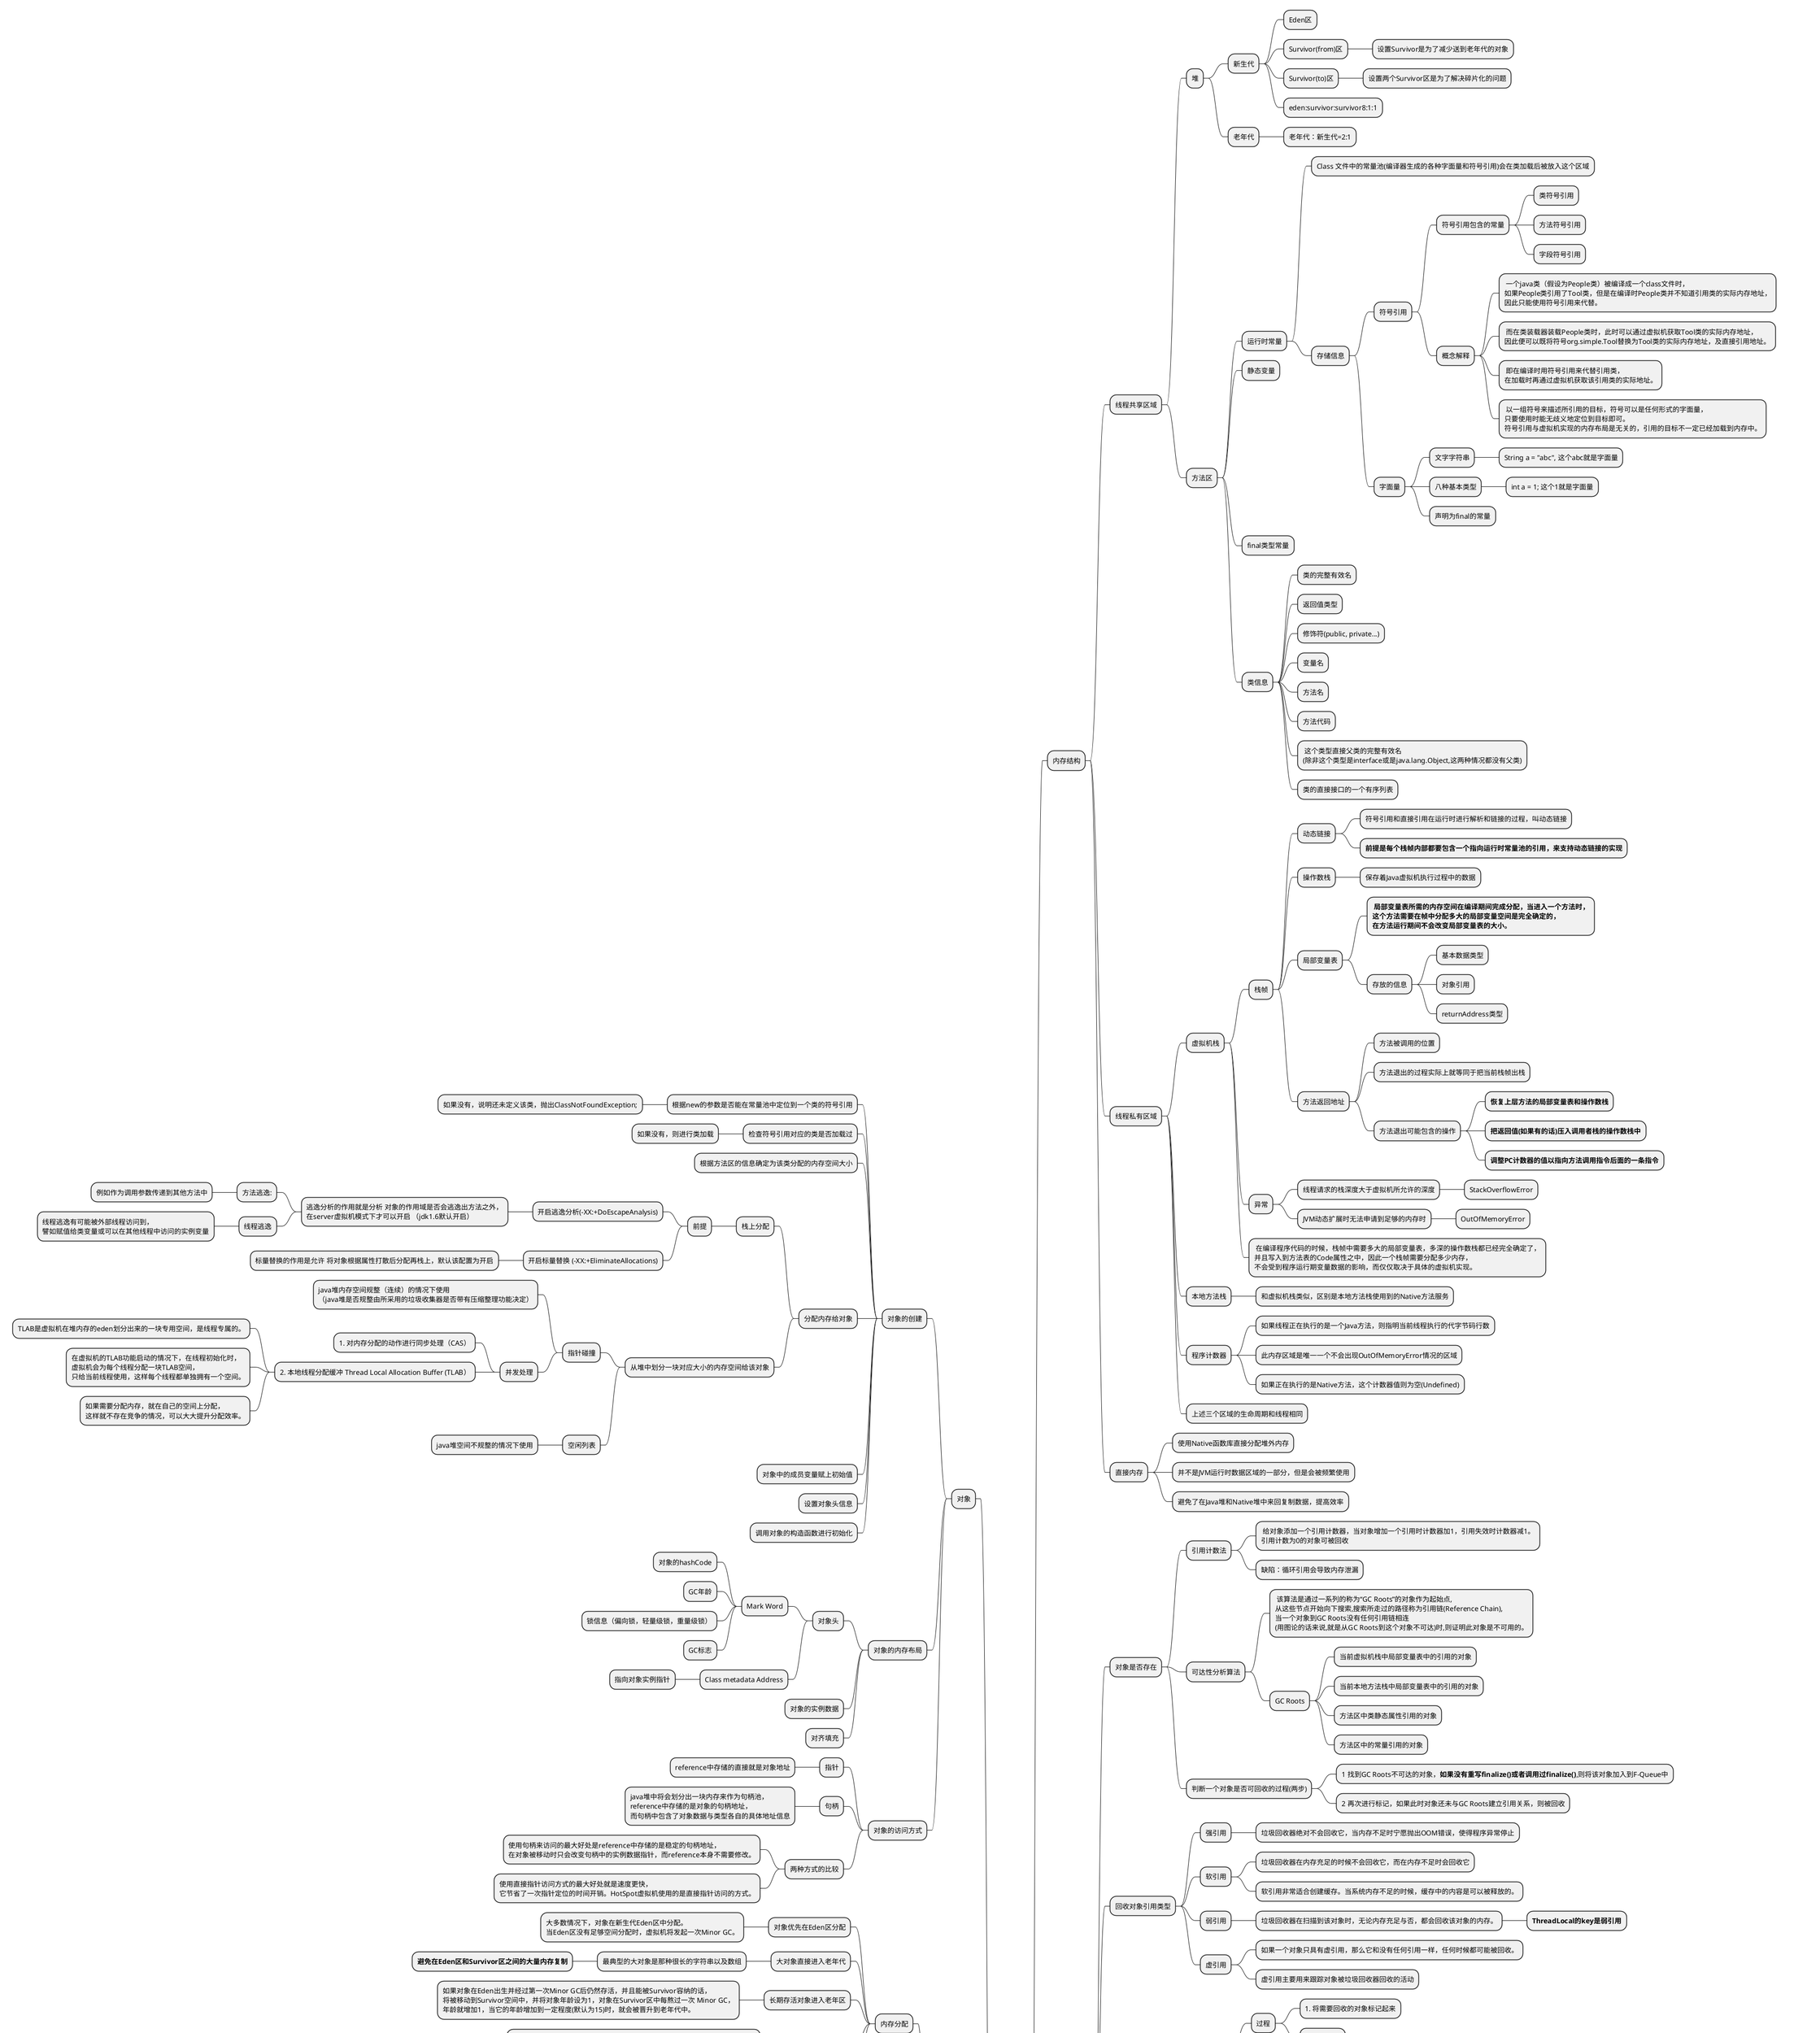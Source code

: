 @startmindmap
+ JVM
++ 内存结构
+++ 线程共享区域
++++ 堆
+++++ 新生代
++++++ Eden区
++++++ Survivor(from)区
+++++++ 设置Survivor是为了减少送到老年代的对象
++++++ Survivor(to)区
+++++++ 设置两个Survivor区是为了解决碎片化的问题
++++++ eden:survivor:survivor8:1:1
+++++ 老年代
++++++ 老年代：新生代=2:1
++++ 方法区
+++++ 运行时常量
++++++ Class 文件中的常量池(编译器生成的各种字面量和符号引用)会在类加载后被放入这个区域
++++++ 存储信息
+++++++ 符号引用
++++++++ 符号引用包含的常量
+++++++++ 类符号引用
+++++++++ 方法符号引用
+++++++++ 字段符号引用
++++++++ 概念解释
*********: 一个java类（假设为People类）被编译成一个class文件时，
如果People类引用了Tool类，但是在编译时People类并不知道引用类的实际内存地址，
因此只能使用符号引用来代替。;
*********: 而在类装载器装载People类时，此时可以通过虚拟机获取Tool类的实际内存地址，
因此便可以既将符号org.simple.Tool替换为Tool类的实际内存地址，及直接引用地址。;
*********: 即在编译时用符号引用来代替引用类，
在加载时再通过虚拟机获取该引用类的实际地址。;
*********: 以一组符号来描述所引用的目标，符号可以是任何形式的字面量，
只要使用时能无歧义地定位到目标即可。
符号引用与虚拟机实现的内存布局是无关的，引用的目标不一定已经加载到内存中。;
+++++++ 字面量
++++++++ 文字字符串
+++++++++ String a = "abc", 这个abc就是字面量
++++++++ 八种基本类型
+++++++++ int a = 1; 这个1就是字面量
++++++++ 声明为final的常量
+++++ 静态变量
+++++ final类型常量
+++++ 类信息
++++++ 类的完整有效名
++++++ 返回值类型
++++++ 修饰符(public, private...)
++++++ 变量名
++++++ 方法名
++++++ 方法代码
******: 这个类型直接父类的完整有效名
(除非这个类型是interface或是java.lang.Object,这两种情况都没有父类);
++++++ 类的直接接口的一个有序列表
+++ 线程私有区域
++++ 虚拟机栈
+++++ 栈帧
++++++ 动态链接
+++++++ 符号引用和直接引用在运行时进行解析和链接的过程，叫动态链接
+++++++ <B>前提是每个栈帧内部都要包含一个指向运行时常量池的引用，来支持动态链接的实现
++++++ 操作数栈
+++++++ 保存着Java虚拟机执行过程中的数据
++++++ 局部变量表
*******: <B>局部变量表所需的内存空间在编译期间完成分配，当进入一个方法时，
<B>这个方法需要在帧中分配多大的局部变量空间是完全确定的，
<B>在方法运行期间不会改变局部变量表的大小。;
+++++++ 存放的信息
++++++++ 基本数据类型
++++++++ 对象引用
++++++++ returnAddress类型
++++++ 方法返回地址
+++++++ 方法被调用的位置
+++++++ 方法退出的过程实际上就等同于把当前栈帧出栈
+++++++ 方法退出可能包含的操作
++++++++ <B>恢复上层方法的局部变量表和操作数栈
++++++++ <B>把返回值(如果有的话)压入调用者栈的操作数栈中
++++++++ <B>调整PC计数器的值以指向方法调用指令后面的一条指令
+++++ 异常
++++++ 线程请求的栈深度大于虚拟机所允许的深度
+++++++ StackOverflowError
++++++ JVM动态扩展时无法申请到足够的内存时
+++++++ OutOfMemoryError
*****: 在编译程序代码的时候，栈帧中需要多大的局部变量表，多深的操作数栈都已经完全确定了，
并且写入到方法表的Code属性之中，因此一个栈帧需要分配多少内存，
不会受到程序运行期变量数据的影响，而仅仅取决于具体的虚拟机实现。;
++++ 本地方法栈
+++++ 和虚拟机栈类似，区别是本地方法栈使用到的Native方法服务
++++ 程序计数器
+++++ 如果线程正在执行的是一个Java方法，则指明当前线程执行的代字节码行数
+++++ 此内存区域是唯一一个不会出现OutOfMemoryError情况的区域
+++++ 如果正在执行的是Native方法，这个计数器值则为空(Undefined)
++++ 上述三个区域的生命周期和线程相同
+++ 直接内存
++++ 使用Native函数库直接分配堆外内存
++++ 并不是JVM运行时数据区域的一部分，但是会被频繁使用
++++ 避免了在Java堆和Native堆中来回复制数据，提高效率
++ 垃圾回收
+++ 对象是否存在
++++ 引用计数法
*****: 给对象添加一个引用计数器，当对象增加一个引用时计数器加1，引用失效时计数器减1。
引用计数为0的对象可被回收;
+++++ 缺陷：循环引用会导致内存泄漏
++++ 可达性分析算法
*****: 该算法是通过一系列的称为“GC Roots”的对象作为起始点,
从这些节点开始向下搜索,搜索所走过的路径称为引用链(Reference Chain),
当一个对象到GC Roots没有任何引用链相连
(用图论的话来说,就是从GC Roots到这个对象不可达)时,则证明此对象是不可用的。;
+++++ GC Roots
++++++ 当前虚拟机栈中局部变量表中的引用的对象
++++++ 当前本地方法栈中局部变量表中的引用的对象
++++++ 方法区中类静态属性引用的对象
++++++ 方法区中的常量引用的对象
++++ 判断一个对象是否可回收的过程(两步)
+++++ 1 找到GC Roots不可达的对象，<B>如果没有重写finalize()或者调用过finalize()</B>,则将该对象加入到F-Queue中
+++++ 2 再次进行标记，如果此时对象还未与GC Roots建立引用关系，则被回收
+++ 回收对象引用类型
++++ 强引用
+++++ 垃圾回收器绝对不会回收它，当内存不足时宁愿抛出OOM错误，使得程序异常停止
++++ 软引用
+++++ 垃圾回收器在内存充足的时候不会回收它，而在内存不足时会回收它
+++++ 软引用非常适合创建缓存。当系统内存不足的时候，缓存中的内容是可以被释放的。
++++ 弱引用
+++++ 垃圾回收器在扫描到该对象时，无论内存充足与否，都会回收该对象的内存。
++++++ <B>ThreadLocal的key是弱引用
++++ 虚引用
+++++ 如果一个对象只具有虚引用，那么它和没有任何引用一样，任何时候都可能被回收。
+++++ 虚引用主要用来跟踪对象被垃圾回收器回收的活动
+++ 垃圾收集算法
++++ 标记-清除
+++++ 过程
++++++ 1. 将需要回收的对象标记起来
++++++ 2. 清除对象
+++++ 缺陷
++++++ 1. 标记和清除的效率都不高
++++++ 2. 产生大量的不连续的内存碎片
++++ 复制算法
*****: 复制算法是将内存划分为两块大小相等的区域，每次使用时都只用其中一块区域，
当发生垃圾回收时会将存活的对象全部复制到未使用的区域，然后对之前的区域进行全部回收。;
+++++ 新生代使用的是复制算法
+++++ 优点
++++++ 简单高效，不会出现内存碎片问题
+++++ 缺陷
++++++ 内存利用率低
++++++ 存活对象较多时效率明显会降低
++++ 标记-整理
*****: 原理和标记清除算法类似，只是最后一步的清除改为了<B>将存活的对象全部移动到一端，
然后再将边界之外的内存全部回收。;
+++++ 老年代使用的是标记-整理算法
+++++ 缺陷
++++++ 需要移动大量对象，效率不高
++++ 分代回收算法
+++++ 根据各个年代的特点选取不同的垃圾收集算法
+++++ 新生代使用复制算法
+++++ 老年代使用标记-整理或者标记-清除算法
+++ 垃圾收集器
++++ Serial收集器
+++++ 串行单线程收集器
+++++ 优点：简单高效
+++++ 是Client模式下的默认新生代收集器
++++ ParNew收集器
+++++ Serial收集器的多线程版本
*****: 是Server模式下的虚拟机首选新生代收集器，除了性能原因外，
主要是因为<B>除了Serial收集器，只有它能与CMS收集器配合工作。;
++++ Parallel Scavenge收集器
+++++ 多线程收集器
+++++ “吞吐量优先”收集器，更加关注系统的吞吐量
+++++ 适合在后台运算而不需要太多交互的任务
++++ Serial Old收集器
+++++ Serial收集器的老年代版本
+++++ 可用于Client模式下
+++++ 用于Server模式下时
++++++ 在 JDK 1.5 以及之前版本（Parallel Old 诞生以前）中与 Parallel Scavenge 收集器搭配使用
++++++ 作为 CMS 收集器的后备预案，在并发收集发生 Concurrent Mode Failure 时使用。
++++ ParNew Old收集器
+++++ Parallel Scavenge收集器的老年代版本
+++++ 注重程序吞吐量
++++ CMS收集器
+++++ 流程
++++++ 初始标记：仅仅只是标记一下 GC Roots 能直接关联到的对象，速度很快，<B>需要停顿（STW）
++++++ 并发标记：从GC Root 开始对堆中对象进行可达性分析，找到存活对象，它在整个回收过程中耗时最长，不需要停顿。
++++++ 重新标记：为了修正并发标记期间因用户程序继续运作而导致标记产生变动的那一部分对象的标记记录，<B>需要停顿(STW)
++++++ 并发清除：不需要停顿。
+++++ 缺陷
++++++ 吞吐量低
+++++++ 低停顿时间是以牺牲吞吐量为代价的，导致 CPU 利用率不够高
++++++ 无法处理浮动垃圾，可能出现 Concurrent Mode Failure
*******: 浮动垃圾是指并发清除阶段由于用户线程继续运行而产生的垃圾，
这部分垃圾只能到下一次 GC 时才能进行回收;
*******: 由于浮动垃圾的存在，因此需要预留出一部分内存，
意味着 CMS 收集不能像其它收集器那样等待老年代快满的时候再回收。;
*******: 如果预留的内存不够存放浮动垃圾，就会出现 Concurrent Mode Failure，
<B>这时虚拟机将临时启用 Serial Old 来替代 CMS;
++++++ 会产生空间碎片
+++++++ 标记-清除算法会导致产生不连续的空间碎片
++++ G1收集器
+++++ G1 把堆划分成多个大小相等的独立区域（Region），新生代和老年代不再物理隔离。
+++++ 流程
******: 初始标记：仅仅只是标记一下GC Roots 能直接关联到的对象，并且修改TAMS（Nest Top Mark Start）的值，
让下一阶段用户程序并发运行时，能在正确可以的Region中创建对象，此阶段需要停顿线程(STW)，但耗时很短。;
******: 并发标记：从GC Root 开始对堆中对象进行可达性分析，找到存活对象，
此阶段耗时较长，但可与用户程序并发执行。;
******: 最终标记：为了修正在并发标记期间因用户程序继续运作而导致标记产生变动的那一部分标记记录，
虚拟机将这段时间对象变化记录在线程的 Remembered Set Logs 里面，
最终标记阶段需要把 Remembered Set Logs 的数据合并到 Remembered Set 中。
这阶段需要停顿线程(STW)，但是可并行执行。;
******: 筛选回收：首先对各个 Region 中的回收价值和成本进行排序，根据用户所期望的 GC 停顿时间来制定回收计划。
此阶段其实也可以做到与用户程序一起并发执行，但是因为只回收一部分 Region，
时间是用户可控制的，而且停顿用户线程将大幅度提高收集效率。;
+++++ 特点
++++++ 空间整合，不会产生内存碎片
++++++ 可预测的停顿
+++++ 参数设置
++++++ -XX:+UseG1GC
++++++ -XX:MaxGCPauseMillis
++ 类加载机制
+++ 类生命周期
++++ 加载
++++ 验证
++++ 准备
++++ 解析
++++ 初始化
++++ 使用
++++ 卸载
+++ 类加载器
++++ 启动类加载器
+++++ C++实现，是虚拟机自身的一部分
+++++ 负责将存放在<JRE_HOME>/lib 目录中的类库加载到虚拟机内存中
++++ 其他加载器
+++++ 由Java实现，独立于虚拟机外部，并且全都继承自抽象类java.lang.ClassLoader
+++++ 分类
++++++ 启动类加载器
++++++ 扩展类加载器
*******: 它负责将<JAVA_HOME>/lib/ext或者
被java.ext.dir系统变量所指定路径中的所有类库加载到内存中;
++++++ 应用程序类加载器
+++++++ 它负责加载用户类路径(ClassPath)上所指定的类库
++++++ 自定义类加载器
+++++++ 用户根据需求自己定义的。也要需要继承自己的ClassLoader
++++ 双亲委派模型
+++++ 内容
******:如果一个类加载器收到类加载的请求，它首先不会自己去尝试加载这个类，
而是把这个请求委派给父类加载器完成，
只有当父加载器在自己的搜索范围内找不到指定的类时（即ClassNotFoundException），
子加载器才会尝试自己去加载。;
+++++ 实现
++++++ 首先检查类是否被加载；
++++++ 若未加载，则调用父类加载器的loadClass方法；
++++++ 若该方法抛出ClassNotFoundException异常，则表示父类加载器无法加载，则当前类加载器调用findClass加载类；
++++++ 若父类加载器可以加载，则直接返回Class对象；
+++++ 好处
++++++ 保证java类库中的类不受用户类影响，防止用户自定义一个类库中的同名类，引起问题
+++++ 破坏
++++++ 基础类需要调用用户的代码
+++++++ 解决方式
++++++++ 线程上下文类加载器
*********: 也就是父类加载器请求子类加载器去完成类加载的动作，
这种行为实际上就是打通了双亲委派模型层次结构来逆向使用类加载器，
实际上已经违背了双亲委派模型的一般性原;
+++++++ 实现方法
++++++++ 重写ClassLoader类的loadClass()
+++++++ 示例
++++++++ JDBC
*********: 原生的JDB中的类是放在rt.jar包的，是由启动类加载器进行类加载的，
JDBC中的Driver类中需要动态去加载不同数据库类型的Driver类;
++++++++ JNDI服务需要调用由独立厂商实现并部署在应用程序的ClassPath下的JNDI接口提供者的代码
++++++ 重写loadClass方法
+++++++ 双亲委派模型的具体实现就在loadClass()方法中
++++++ 用户对程序的动态性的追求
*******: 例如OSGi(面向Java的动态模型系统)的出现。
在OSGi环境下，类加载器不再是双亲委派模型中的树状结构，
而是进一步发展为网状结构。;
+++++++ 代码热替换、模块热部署
++++++ 典型的打破双亲委派模型的框架和中间件有tomcat与osgi
*****: <B>模型要求除了顶层的启动类加载器外，其余的类加载器都应有自己的父类加载器。
<B>这里类加载器之间的父子关系一般通过组合（Composition）关系来实现，
<B>而不是通过继承（Inheritance）的关系实现。;
+++ 类加载过程
++++ 加载
+++++ 将编译后的.Class静态文件转换到内存中(方法区)，然后暴露出来让程序员能访问到
++++ 验证
+++++ 确保Class文件的字节流中包含的信息符合当前虚拟机的要求，并且不会危害虚拟机自身的安全
++++ 准备
+++++ 准备阶段为类变量分配内存并设置初始值，使用的是方法区的内存
++++ 解析
+++++ 将class文件的常量池的符号引用替换为直接引用的过程（是静态链接）
+++++ <B>可能发生在初始化阶段之前，也可能发生在初始化阶段之后，后者是为了支持Java的动态绑定。
++++ 初始化
+++++ 为类的静态变量赋予程序中指定的初始值，还有执行静态代码块中的程序（执行<cinit>()方法）。
+++ 类加载方式
++++ 1、命令行启动应用时候由JVM初始化加载
++++ 2、通过Class.forName()方法动态加载
++++ 3、通过ClassLoader.loadClass()方法动态加载
+++ 类加载时机
++++ 遇到new,getStatic,putStatic,invokeStatic这四条指令
+++++ new一个对象时
+++++ 调用一个类的静态方法
+++++ 直接操作一个类的static属性
++++ 使用java.lang.reflect进行反射调用
++++ 初始化类时，没有初始化父类，先初始化父类
++++ 虚拟机启动时，用户指定的主类（main）
***: 虚拟机把描述类的数据从class文件加载到内存，并对数据进行校验、
转换解析和初始化，最终形成可以被虚拟机直接使用的Java类型;
****:类的加载指的是将类的.class文件中的二进制数据读入到内存中，将其放在运行时数据区的方法区内，
然后在堆区创建一个 java.lang.Class对象，用来封装类在方法区内的数据结构。
类的加载的最终产品是位于堆区中的 Class对象， Class对象封装了类在方法区内的数据结构，
并且向Java程序员提供了访问方法区内的数据结构的接口。;
++ class文件结构
+++ 魔数
++++ 唯一作用是用于确定这个文件是否为一个能被虚拟机接受的Class文件。
+++ 版本号
+++ 常量池
++++ 字面量
++++ 符号引用
+++ 访问标志
++++ 用于识别一些类或接口层次的访问信息
*****:是否final
是否public,否则是private
是否是接口
是否可用invokespecial字节码指令
是否是abstract
是否是注解
是否是枚举;
+++ 类索引，父类索引，接口索引集合
++++ 这三项数据主要用于确定这个类的继承关系
+++++ 类索引
++++++ 用于确定这个类的全限定名
+++++ 父类索引
++++++ 用于确定这个类父类的全限定名
+++++ 接口索引
++++++ 描述这个类实现了哪些接口
+++ 字段表集合
++++ 表结构
+++++ 访问标志
+++++ 名称索引
+++++ 描述符索引
+++++ 属性表集合
++++ 字段表用于描述接口或类中声明的变量，包括类级别（static）和实例级别变量，不包括在方法内部声明的变量
++++ 简单来说，字段表集合存储字段的修饰符+名称
++++ <B>变量修饰符使用标志位表示，字段数据类型和字段名称则引用常量池中常量表示。
+++ 方法表集合
++++ 访问标志
++++ 名称索引
++++ 描述符索引
++++ 属性表集合
*****: Java代码经过编译器编译为字节码之后，
存储在方法属性表集合中一个名叫"Code"的属性中;
+++ 属性表集合
++++ 在Class文件、字段表、方法表都可以携带子集的属性表集合，以用于描述某些场景专有的信息。
-- 对象
--- 对象的创建
---- 根据new的参数是否能在常量池中定位到一个类的符号引用
----- 如果没有，说明还未定义该类，抛出ClassNotFoundException;
---- 检查符号引用对应的类是否加载过
----- 如果没有，则进行类加载
---- 根据方法区的信息确定为该类分配的内存空间大小
---- 分配内存给对象
----- 栈上分配
------ 前提
------- 开启逃逸分析(-XX:+DoEscapeAnalysis)
-------- 逃逸分析的作用就是分析 对象的作用域是否会逃逸出方法之外，\l在server虚拟机模式下才可以开启 （jdk1.6默认开启）
--------- 方法逃逸:
---------- 例如作为调用参数传递到其他方法中
--------- 线程逃逸
---------- 线程逃逸有可能被外部线程访问到，\l譬如赋值给类变量或可以在其他线程中访问的实例变量
------- 开启标量替换 (-XX:+EliminateAllocations)
-------- 标量替换的作用是允许 将对象根据属性打散后分配再栈上，默认该配置为开启
----- 从堆中划分一块对应大小的内存空间给该对象
------ 指针碰撞
------- java堆内存空间规整（连续）的情况下使用\l（java堆是否规整由所采用的垃圾收集器是否带有压缩整理功能决定）
------- 并发处理
-------- 1. 对内存分配的动作进行同步处理（CAS）
-------- 2. 本地线程分配缓冲 Thread Local Allocation Buffer (TLAB）
--------- TLAB是虚拟机在堆内存的eden划分出来的一块专用空间，是线程专属的。
--------- 在虚拟机的TLAB功能启动的情况下，在线程初始化时，\l虚拟机会为每个线程分配一块TLAB空间，\l只给当前线程使用，这样每个线程都单独拥有一个空间。
--------- 如果需要分配内存，就在自己的空间上分配，\l这样就不存在竞争的情况，可以大大提升分配效率。
------ 空闲列表
------- java堆空间不规整的情况下使用
---- 对象中的成员变量赋上初始值
---- 设置对象头信息
---- 调用对象的构造函数进行初始化
--- 对象的内存布局
---- 对象头
----- Mark Word
------ 对象的hashCode
------ GC年龄
------ 锁信息（偏向锁，轻量级锁，重量级锁）
------ GC标志
----- Class metadata Address
------ 指向对象实例指针
---- 对象的实例数据
---- 对齐填充
--- 对象的访问方式
---- 指针
----- reference中存储的直接就是对象地址
---- 句柄
----- java堆中将会划分出一块内存来作为句柄池，\lreference中存储的是对象的句柄地址，\l而句柄中包含了对象数据与类型各自的具体地址信息
---- 两种方式的比较
----- 使用句柄来访问的最大好处是reference中存储的是稳定的句柄地址，\l在对象被移动时只会改变句柄中的实例数据指针，而reference本身不需要修改。
----- 使用直接指针访问方式的最大好处就是速度更快，\l它节省了一次指针定位的时间开销。HotSpot虚拟机使用的是直接指针访问的方式。
-- 内存相关
--- 内存分配
---- 对象优先在Eden区分配
----- 大多数情况下，对象在新生代Eden区中分配。\l当Eden区没有足够空间分配时，虚拟机将发起一次Minor GC。
---- 大对象直接进入老年代
----- 最典型的大对象是那种很长的字符串以及数组
------ <B>避免在Eden区和Survivor区之间的大量内存复制
---- 长期存活对象进入老年区
----- 如果对象在Eden出生并经过第一次Minor GC后仍然存活，并且能被Survivor容纳的话，\l将被移动到Survivor空间中，并将对象年龄设为1，对象在Survivor区中每熬过一次 Minor GC，\l年龄就增加1，当它的年龄增加到一定程度(默认为15)时，就会被晋升到老年代中。
---- 对象年龄动态判定
----- 如果在 Survivor空间中相同年龄所有对象大小的总合大于Survivor空间的一半，\l年龄大于或等于该年龄的对象就可以直接进入老年代
---- 空间分配担保
----- 在发生Minor GC之前，虚拟机会先检查老年代最大可用的连续空间是否大于新生代所有对象总空间，\l如果这个条件成立，那么Minor GC可以确保是安全的。\l如果不成立，则虚拟机会查看<B>HandlePromotionFailure</B>设置值是否允许担保失败。\l如果允许，那么会继续检查老年代最大可用的连续空间是否大于历次晋升到老年代对象的平均大小，\l如果大于，将尝试着进行一次Minor GC，尽管这次Minor GC是有风险的，如果担保失败则会进行一次Full GC；\l如果小于，或者HandlePromotionFailure设置不允许冒险，那这时也要改为进行一次Full GC。
--- 内存回收
---- Minor GC
----- 特点
------ 发生在新生代上,发生频繁,执行速度快
----- 触发条件
------ Eden区空间不足
------ 空间分配担保
---- Full GC
----- 特点
------ 发生在老年代上,较少发生,执行速度较慢
----- 触发条件
------ 调用System.gc()
------ 老年代区域空间不足
------ 空间分配担保失败
------ JDK 1.7及以前的永久代（方法区）空间不足
------ CMS GC处理浮动垃圾时，如果新生代空间不足，则采用空间分配担保机制，\l如果老年代空间不足，则触发Full GC
--- 内存溢出
---- 程序在申请内存时，没有足够的内存空间
---- 内存溢出的构造方式
----- OutOfMemoryError:不断创建对象
----- 栈溢出
------ StackOverflowError: 增大本地变量表，例如不合理的递归
------ OutOfMemoryError:不断建立线程
----- 方法区和运行时常量池溢出
------ OutOfMemoryError:通过String.intern()方法不断向常量池中添加常量,\l例如String.valueOf(i++).intern()
----- 本机内存直接溢出
--- 内存泄漏
---- 程序在申请内存后，无法释放已申请的内存空间
---- 原因
----- 长生命周期的对象持有短生命周期对象的引用
------ 例如将ArrayList设置为静态变量，则容器中的对象在程序结束之前将不能被释放，从而造成内存泄漏
----- 连接未关闭
------ 如数据库连接、网络连接和IO连接等，只有连接被关闭后，垃圾回收器才会回收对应的对象
----- 变量作用域不合理
------ 1 一个变量的定义的作用范围大于其使用范围
------ 2 如果没有及时地把对象设置为null
----- 内部类持有外部类
------ Java的非静态内部类的这种创建方式，会隐式地持有外部类的引用，而且默认情况下这个引用是强引用，\l因此，如果内部类的生命周期长于外部类的生命周期，程序很容易就产生内存泄漏
------ 解决方法
------- 将内部类定义为static
------- 用static的变量引用匿名内部类的实例
------- 或将匿名内部类的实例化操作放到外部类的静态方法中
----- Hash值改变
------ <B>在集合中，如果修改了对象中的那些参与计算哈希值的字段，会导致无法从集合中单独删除当前对象，造成内存泄露
-- JVM调优
--- 常见参数
---- Xms
----- 堆内存初始大小
---- Xmx
----- 堆内存最大值（一般设置 -Xms=-Xmx。这样可以获得固定大小的堆内存，减少GC 次数和耗时，可以使得堆相对稳定）
---- Xmn
----- 设置新生代的大小。太小会增加YGC，太大会减小老年代大小，一般设置为整个堆的1/4到1/3；
---- Xss
----- 设置Java 线程堆栈大小
---- -XX:SurvivorRatio
----- 年轻代和两个Survivor的比值。默认值为8，代表比值为 8:1:1；
---- -XX:NewRatio
----- 设置年轻代和年老代的比值。如果为3，表示年轻代与老 年代比值为 1:3，默认值为2；
---- -XX:+PrintGCDetails
----- 开启GC日志
---- -XX:ParallelGCThreads
----- 设置 STW 工作线程数的值。将n的值设置为逻辑处理器的数量。n的值与逻辑处理器的数量相同，最多为 8。
---- -XX:+HeapDumpOnOutOfMemoryError
----- 让 JVM 在发生内存溢出的时候自动生成内存快照，方便排查问题
---- -XX:+UseG1GC
----- 使用G1垃圾收集器
---- -XX:MaxGCPauseMillis
----- 设置最大的垃圾收集时的停顿时间，单位为毫秒
--- 健康GC指标
---- minor GC 单次耗时 < 50ms，频率10秒以上。说明年轻代OK。
---- Full GC 单次耗时 < 1秒，频率10分钟以上（最好没有），说明年老代OK。
---- CMS GC  一天一次左右
--- GC调优目的
---- GC时间够少，GC次数够少
--- 调优思路
---- 优化维度
----- 频率
------ YGC
------- 如果 YGC 超过5秒一次，甚至更长，说明系统内存 过大，应该缩小容量，\l如果频率很高，说明 Eden 区过小，可以将 Eden 区增 大，\l但整个新生代的容量应该在堆的 30% ­ 40%之间，eden，from 和 to 的比 例应该在 8：1：1左右，\l这个比例可根据对象晋升的大小进行调整。
------ FGC 
------- 1 Old 区内存不够
-------- FGC 后还有大量对象
--------- 说明 Old 区过小，应该扩大 Old 区
-------- FGC 后效果很好
--------- 说明 Old 区存在了大量 短命的对象，\l优化的点应该是让这些对象在新生代就被 YGC 掉
---------- 通常的做法是 增大新生代，如果有大而短命的对象，通过参数设置对象的大小，\l不要让这些对 象进入 Old 区，还需要检查晋升年龄是否过小。
---------- 如果 YGC 后，有大量对象因为 无法进入 Survivor 区从而提前晋升，\l这时应该增大 Survivor 区，但不宜太大
------- 2 元数据区内存不够
------- 3 System.gc()
------- 4 jmap 或者 jcmd，
------- 5 CMS Promotion failed 或者 concurrent mode failure
------- 6 JVM 基于悲观策略认为这次 YGC 后 Old 区无法容纳晋升的对象，因此取消 YGC，提前 FGC
----- 时长
------ YGC
------- YGC 有2个过程，一个是扫描，一个是复制，通常扫描 速度很快，复制速度相比而言要慢一些。
------- 如果每次都有大量对象要复制，就会将STW 时间延长，还有一个情况就是 StringTable ，\l这个数据结构中存储着 String.intern 方法返回的常量池的引用，
------- YGC 每次都会扫描这个数据结构 （HashTable），如果这个数据结构很大，且没有经过 FGC，那么也会拉长 STW 时长，
------- 还有一种情况就是操作系统的虚拟内存，当 GC 时正巧操作系统正 在交换内存，也会拉长 STW 时长。
------ FGC
------- 无法优化时长，无法控制
---- 确定是否有频繁Full GC现象
----- 1 如果Full GC频繁，那么考虑内存泄漏的情况
------ 内存泄漏角度
------- 1 使用jps -l命令获取虚拟的LVMID
------- 2 使用jstat -gc lvmid 命令获取虚拟机的执行状态，判断Full GC次数
------- 3 使用jmap -histo:live 分析当前堆中存活对象数量
------- 4 如果还不能定位到关键信息，使用jamp -dump打印当前堆栈映像dump文件
-------- jmap -dump:format=b,file=/usr/local/base/02.hprof 129090
------- 5 使用MAT等工具分析dump文件，一般使用的参数是Histogram或者Dominator Tree,\l分析出各个对象的内存占用率，并根据对象引用情况找到泄漏点
----- 2 如果Full GC不频繁，各个区域内存占用也很正常，\l那么考虑线程阻塞，死锁，死循环等情况
------ 线程角度
------- 1 使用jps -l命令获取虚拟的LVMID
------- 2 使用 jstack 分析各个线程的堆栈内存使用情况,如果说系统慢,\l那么要特别关注Blocked,Waiting on condition,\l如果说系统的cpu耗的高，那么肯定是线程执行有死循环，那么此时要关注下Runable状态。
------- 3 如果还不能定位到关键信息，使用jamp -dump打印当前堆栈映像dump文件
------- 4 使用MAT等工具分析dump文件，一般使用的参数是Histogram或者Dominator Tree,\l分析出各个对象的内存占用率，并根据对象引用情况找到泄漏点
----- 3 如果都不是，考虑堆外存溢出，或者是外部命令等情况 
------ Runtime.getRuntime.exec()
-- 其他知识
--- 动态绑定
---- 指的是在程序运行过程中，根据具体的实例对象才能具体确定是哪个方法。
---- 编译阶段，根据引用本身的类型(Father)在方法表中查找匹配的方法，如果存在则编译通过
---- 运行阶段，根据实例变量的类型(Son)在方法表中查找匹配的方法，如果实例变量重写了方法，则调用重写的方法，否则调用父类方法
---- 以 Father ft=new Son();ft.say()；为例
---- 表中记录了这个类定义的方法的指针，每个表项指向一个具体的方法代码。\l如果这个类重写了父类中的某个方法，则对应表项指向新的代码实现处。\l从父类继承来的方法位于子类定义的方法的前面。
--- 参数传递
---- 值传递
---- 引用传递
---- <B>Java在参数传递的时候，实际上是传递当前引用的一个拷贝
---- 如果参数是基本类型，传递的是基本类型的字面量值的拷贝
---- 如果参数是引用类型，传递的是该参数所引用的对象在堆中地址值的拷贝
@endmindmap
